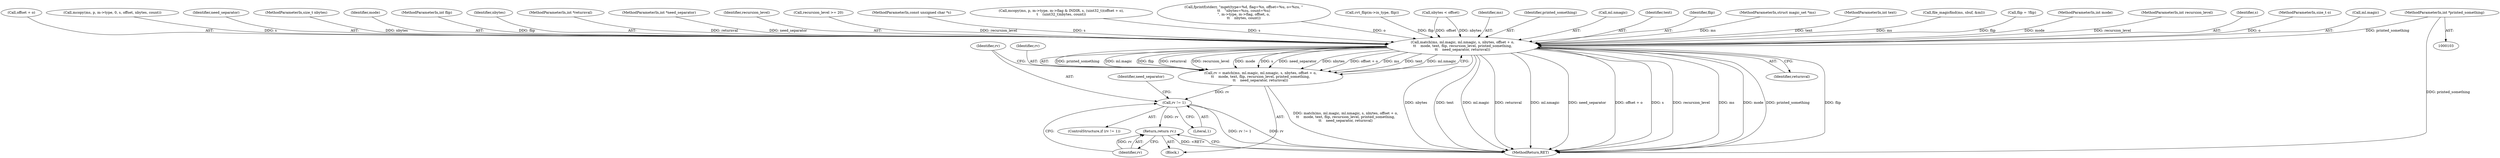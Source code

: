 digraph "0_file_447558595a3650db2886cd2f416ad0beba965801@pointer" {
"1000114" [label="(MethodParameterIn,int *printed_something)"];
"1002696" [label="(Call,match(ms, ml.magic, ml.nmagic, s, nbytes, offset + o,\n\t\t    mode, text, flip, recursion_level, printed_something,\n\t\t    need_separator, returnval))"];
"1002694" [label="(Call,rv = match(ms, ml.magic, ml.nmagic, s, nbytes, offset + o,\n\t\t    mode, text, flip, recursion_level, printed_something,\n\t\t    need_separator, returnval))"];
"1002717" [label="(Call,rv != 1)"];
"1002724" [label="(Return,return rv;)"];
"1002725" [label="(Identifier,rv)"];
"1002695" [label="(Identifier,rv)"];
"1002722" [label="(Identifier,need_separator)"];
"1002713" [label="(Identifier,printed_something)"];
"1002701" [label="(Call,ml.nmagic)"];
"1002716" [label="(ControlStructure,if (rv != 1))"];
"1002710" [label="(Identifier,text)"];
"1002711" [label="(Identifier,flip)"];
"1000104" [label="(MethodParameterIn,struct magic_set *ms)"];
"1000111" [label="(MethodParameterIn,int text)"];
"1002664" [label="(Call,file_magicfind(ms, sbuf, &ml))"];
"1002658" [label="(Call,flip = !flip)"];
"1000110" [label="(MethodParameterIn,int mode)"];
"1000113" [label="(MethodParameterIn,int recursion_level)"];
"1002704" [label="(Identifier,s)"];
"1000108" [label="(MethodParameterIn,size_t o)"];
"1002698" [label="(Call,ml.magic)"];
"1002756" [label="(MethodReturn,RET)"];
"1002638" [label="(Call,nbytes < offset)"];
"1002706" [label="(Call,offset + o)"];
"1002435" [label="(Block,)"];
"1002718" [label="(Identifier,rv)"];
"1002390" [label="(Call,mcopy(ms, p, m->type, 0, s, offset, nbytes, count))"];
"1002696" [label="(Call,match(ms, ml.magic, ml.nmagic, s, nbytes, offset + o,\n\t\t    mode, text, flip, recursion_level, printed_something,\n\t\t    need_separator, returnval))"];
"1002714" [label="(Identifier,need_separator)"];
"1000107" [label="(MethodParameterIn,size_t nbytes)"];
"1002709" [label="(Identifier,mode)"];
"1002724" [label="(Return,return rv;)"];
"1000112" [label="(MethodParameterIn,int flip)"];
"1002705" [label="(Identifier,nbytes)"];
"1002719" [label="(Literal,1)"];
"1002717" [label="(Call,rv != 1)"];
"1000116" [label="(MethodParameterIn,int *returnval)"];
"1002694" [label="(Call,rv = match(ms, ml.magic, ml.nmagic, s, nbytes, offset + o,\n\t\t    mode, text, flip, recursion_level, printed_something,\n\t\t    need_separator, returnval))"];
"1000115" [label="(MethodParameterIn,int *need_separator)"];
"1002712" [label="(Identifier,recursion_level)"];
"1000114" [label="(MethodParameterIn,int *printed_something)"];
"1000145" [label="(Call,recursion_level >= 20)"];
"1000105" [label="(MethodParameterIn,const unsigned char *s)"];
"1000158" [label="(Call,mcopy(ms, p, m->type, m->flag & INDIR, s, (uint32_t)(offset + o),\n\t    (uint32_t)nbytes, count))"];
"1000193" [label="(Call,fprintf(stderr, \"mget(type=%d, flag=%x, offset=%u, o=%zu, \"\n\t\t    \"nbytes=%zu, count=%u)\n\", m->type, m->flag, offset, o,\n\t\t    nbytes, count))"];
"1002715" [label="(Identifier,returnval)"];
"1000425" [label="(Call,cvt_flip(m->in_type, flip))"];
"1002697" [label="(Identifier,ms)"];
"1000114" -> "1000103"  [label="AST: "];
"1000114" -> "1002756"  [label="DDG: printed_something"];
"1000114" -> "1002696"  [label="DDG: printed_something"];
"1002696" -> "1002694"  [label="AST: "];
"1002696" -> "1002715"  [label="CFG: "];
"1002697" -> "1002696"  [label="AST: "];
"1002698" -> "1002696"  [label="AST: "];
"1002701" -> "1002696"  [label="AST: "];
"1002704" -> "1002696"  [label="AST: "];
"1002705" -> "1002696"  [label="AST: "];
"1002706" -> "1002696"  [label="AST: "];
"1002709" -> "1002696"  [label="AST: "];
"1002710" -> "1002696"  [label="AST: "];
"1002711" -> "1002696"  [label="AST: "];
"1002712" -> "1002696"  [label="AST: "];
"1002713" -> "1002696"  [label="AST: "];
"1002714" -> "1002696"  [label="AST: "];
"1002715" -> "1002696"  [label="AST: "];
"1002694" -> "1002696"  [label="CFG: "];
"1002696" -> "1002756"  [label="DDG: offset + o"];
"1002696" -> "1002756"  [label="DDG: s"];
"1002696" -> "1002756"  [label="DDG: recursion_level"];
"1002696" -> "1002756"  [label="DDG: ms"];
"1002696" -> "1002756"  [label="DDG: mode"];
"1002696" -> "1002756"  [label="DDG: printed_something"];
"1002696" -> "1002756"  [label="DDG: flip"];
"1002696" -> "1002756"  [label="DDG: nbytes"];
"1002696" -> "1002756"  [label="DDG: text"];
"1002696" -> "1002756"  [label="DDG: ml.magic"];
"1002696" -> "1002756"  [label="DDG: returnval"];
"1002696" -> "1002756"  [label="DDG: ml.nmagic"];
"1002696" -> "1002756"  [label="DDG: need_separator"];
"1002696" -> "1002694"  [label="DDG: printed_something"];
"1002696" -> "1002694"  [label="DDG: ml.magic"];
"1002696" -> "1002694"  [label="DDG: flip"];
"1002696" -> "1002694"  [label="DDG: returnval"];
"1002696" -> "1002694"  [label="DDG: recursion_level"];
"1002696" -> "1002694"  [label="DDG: mode"];
"1002696" -> "1002694"  [label="DDG: s"];
"1002696" -> "1002694"  [label="DDG: need_separator"];
"1002696" -> "1002694"  [label="DDG: nbytes"];
"1002696" -> "1002694"  [label="DDG: offset + o"];
"1002696" -> "1002694"  [label="DDG: ms"];
"1002696" -> "1002694"  [label="DDG: text"];
"1002696" -> "1002694"  [label="DDG: ml.nmagic"];
"1002664" -> "1002696"  [label="DDG: ms"];
"1000104" -> "1002696"  [label="DDG: ms"];
"1000158" -> "1002696"  [label="DDG: s"];
"1002390" -> "1002696"  [label="DDG: s"];
"1000105" -> "1002696"  [label="DDG: s"];
"1002638" -> "1002696"  [label="DDG: nbytes"];
"1002638" -> "1002696"  [label="DDG: offset"];
"1000107" -> "1002696"  [label="DDG: nbytes"];
"1000193" -> "1002696"  [label="DDG: o"];
"1000108" -> "1002696"  [label="DDG: o"];
"1000110" -> "1002696"  [label="DDG: mode"];
"1000111" -> "1002696"  [label="DDG: text"];
"1002658" -> "1002696"  [label="DDG: flip"];
"1000425" -> "1002696"  [label="DDG: flip"];
"1000112" -> "1002696"  [label="DDG: flip"];
"1000145" -> "1002696"  [label="DDG: recursion_level"];
"1000113" -> "1002696"  [label="DDG: recursion_level"];
"1000115" -> "1002696"  [label="DDG: need_separator"];
"1000116" -> "1002696"  [label="DDG: returnval"];
"1002694" -> "1002435"  [label="AST: "];
"1002695" -> "1002694"  [label="AST: "];
"1002718" -> "1002694"  [label="CFG: "];
"1002694" -> "1002756"  [label="DDG: match(ms, ml.magic, ml.nmagic, s, nbytes, offset + o,\n\t\t    mode, text, flip, recursion_level, printed_something,\n\t\t    need_separator, returnval)"];
"1002694" -> "1002717"  [label="DDG: rv"];
"1002717" -> "1002716"  [label="AST: "];
"1002717" -> "1002719"  [label="CFG: "];
"1002718" -> "1002717"  [label="AST: "];
"1002719" -> "1002717"  [label="AST: "];
"1002722" -> "1002717"  [label="CFG: "];
"1002725" -> "1002717"  [label="CFG: "];
"1002717" -> "1002756"  [label="DDG: rv != 1"];
"1002717" -> "1002756"  [label="DDG: rv"];
"1002717" -> "1002724"  [label="DDG: rv"];
"1002724" -> "1002435"  [label="AST: "];
"1002724" -> "1002725"  [label="CFG: "];
"1002725" -> "1002724"  [label="AST: "];
"1002756" -> "1002724"  [label="CFG: "];
"1002724" -> "1002756"  [label="DDG: <RET>"];
"1002725" -> "1002724"  [label="DDG: rv"];
}
